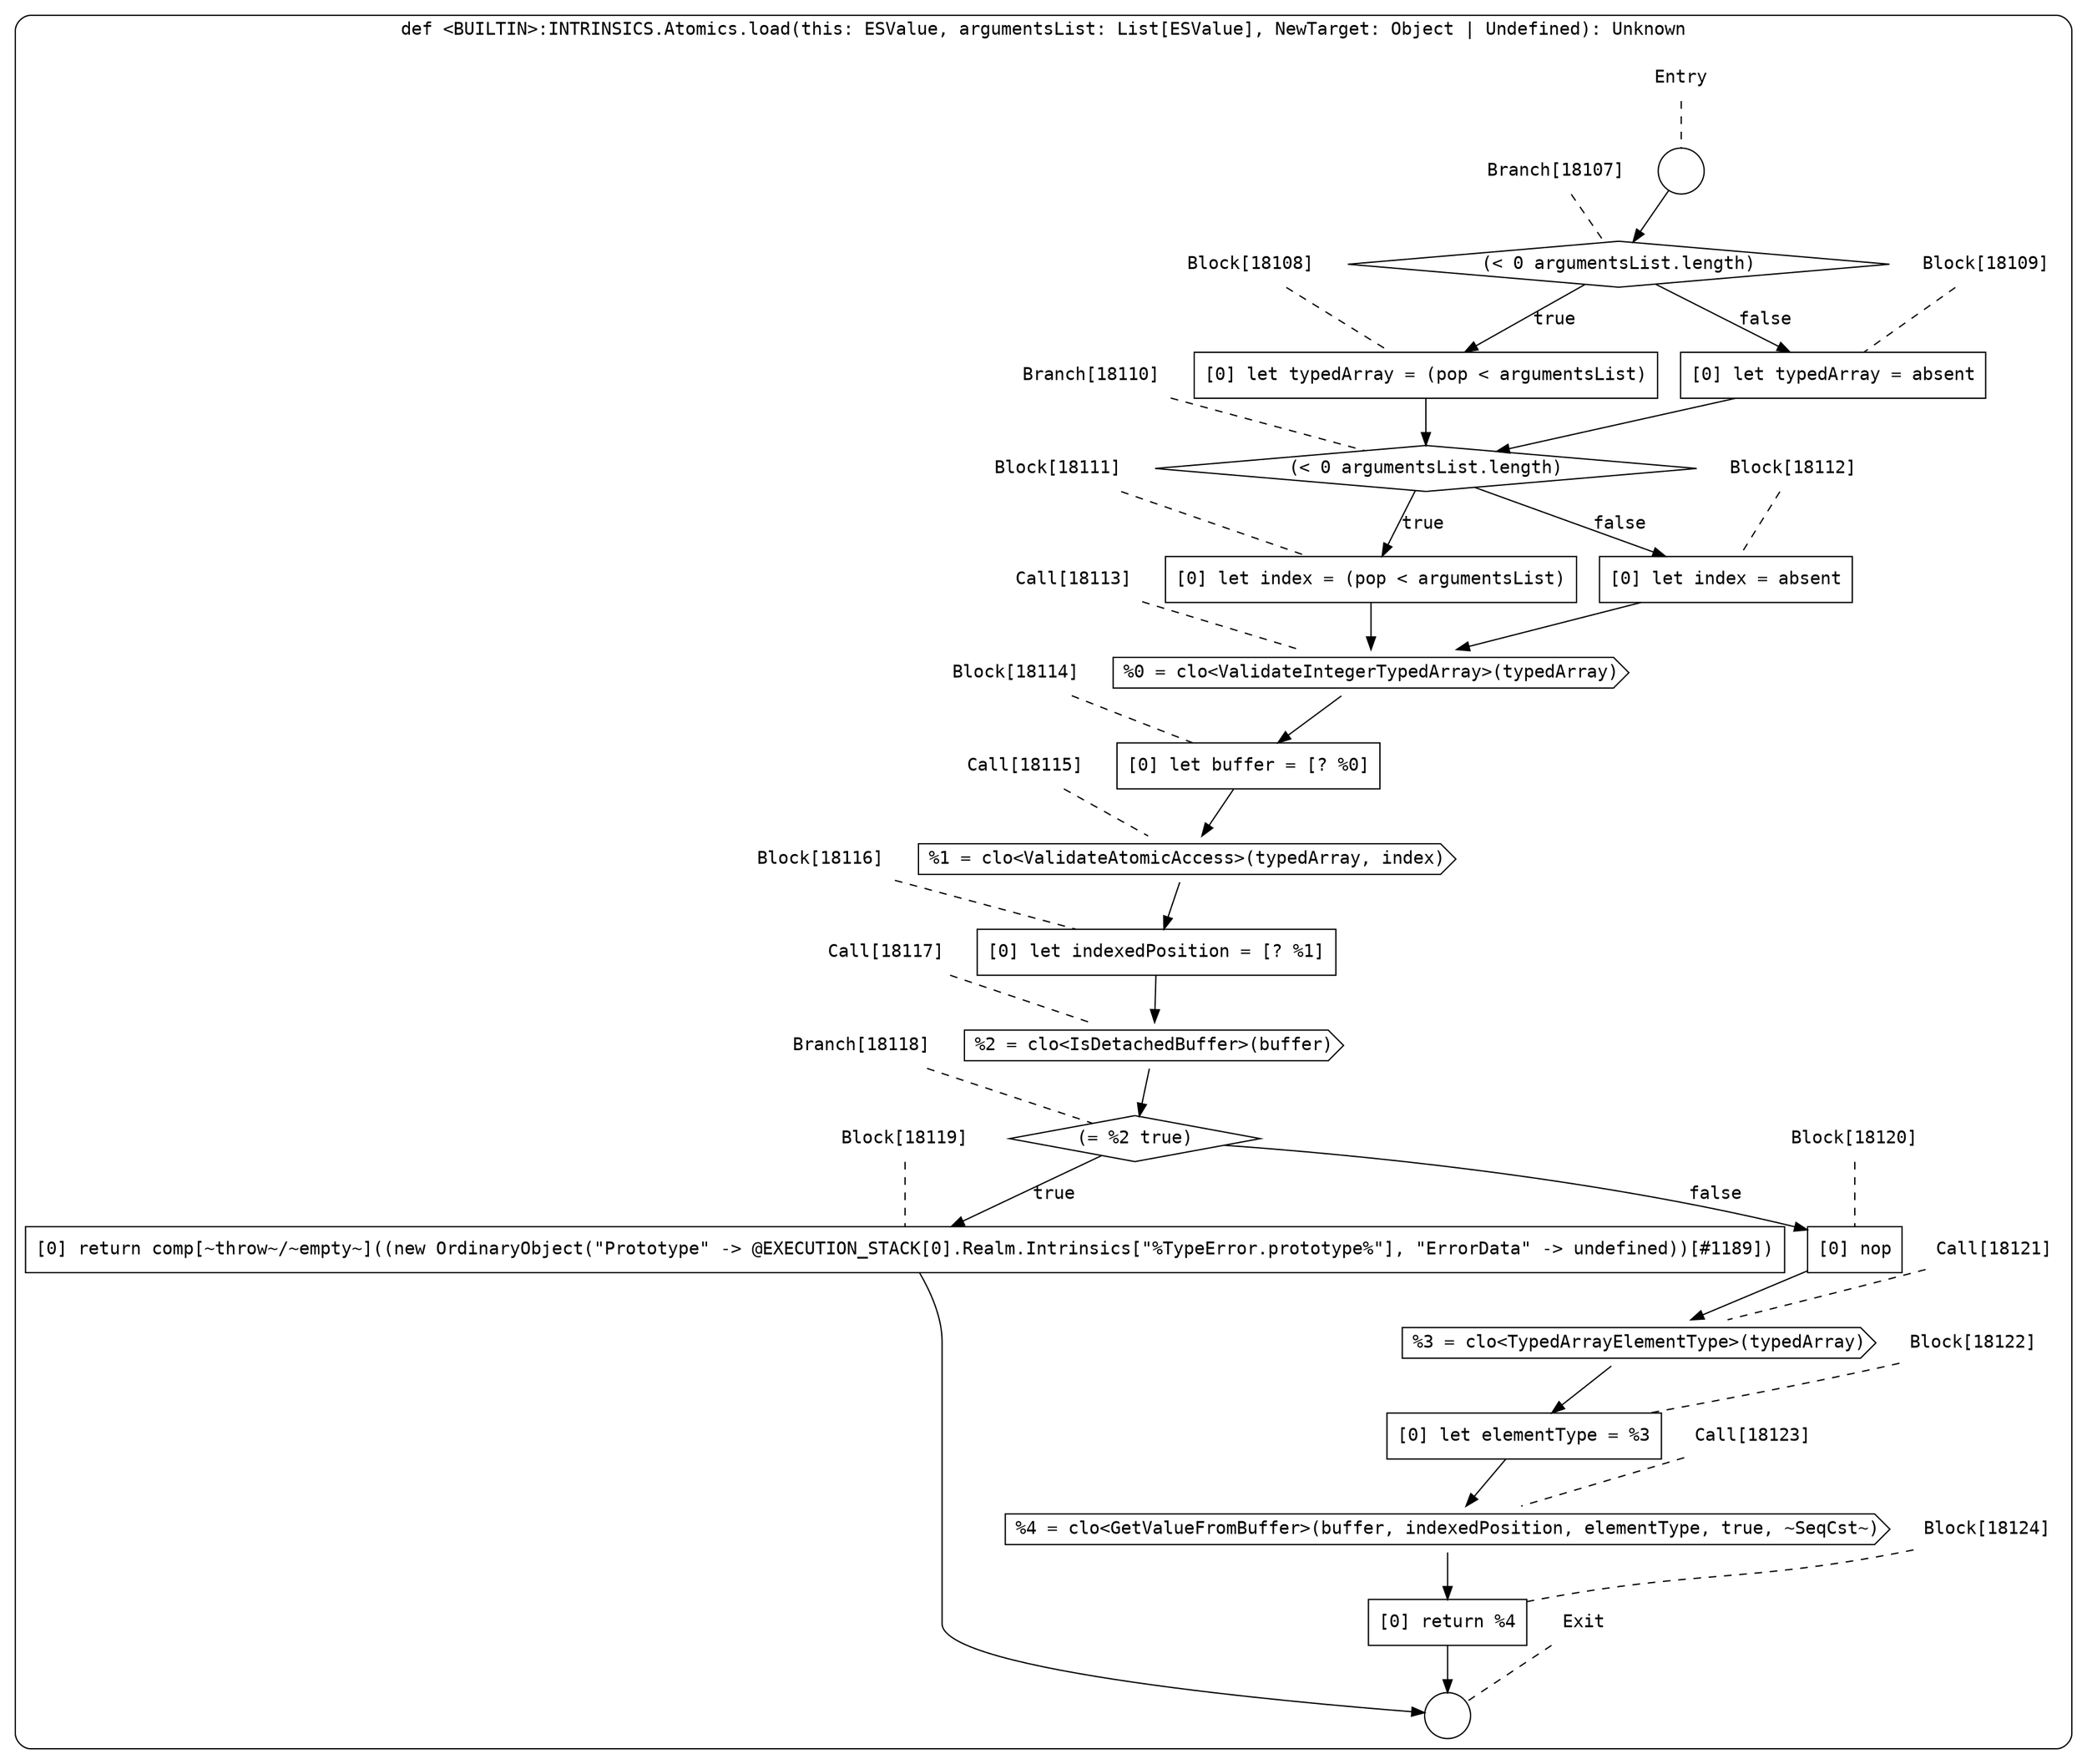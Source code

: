 digraph {
  graph [fontname = "Consolas"]
  node [fontname = "Consolas"]
  edge [fontname = "Consolas"]
  subgraph cluster2538 {
    label = "def <BUILTIN>:INTRINSICS.Atomics.load(this: ESValue, argumentsList: List[ESValue], NewTarget: Object | Undefined): Unknown"
    style = rounded
    cluster2538_entry_name [shape=none, label=<<font color="black">Entry</font>>]
    cluster2538_entry_name -> cluster2538_entry [arrowhead=none, color="black", style=dashed]
    cluster2538_entry [shape=circle label=" " color="black" fillcolor="white" style=filled]
    cluster2538_entry -> node18107 [color="black"]
    cluster2538_exit_name [shape=none, label=<<font color="black">Exit</font>>]
    cluster2538_exit_name -> cluster2538_exit [arrowhead=none, color="black", style=dashed]
    cluster2538_exit [shape=circle label=" " color="black" fillcolor="white" style=filled]
    node18107_name [shape=none, label=<<font color="black">Branch[18107]</font>>]
    node18107_name -> node18107 [arrowhead=none, color="black", style=dashed]
    node18107 [shape=diamond, label=<<font color="black">(&lt; 0 argumentsList.length)</font>> color="black" fillcolor="white", style=filled]
    node18107 -> node18108 [label=<<font color="black">true</font>> color="black"]
    node18107 -> node18109 [label=<<font color="black">false</font>> color="black"]
    node18108_name [shape=none, label=<<font color="black">Block[18108]</font>>]
    node18108_name -> node18108 [arrowhead=none, color="black", style=dashed]
    node18108 [shape=box, label=<<font color="black">[0] let typedArray = (pop &lt; argumentsList)<BR ALIGN="LEFT"/></font>> color="black" fillcolor="white", style=filled]
    node18108 -> node18110 [color="black"]
    node18109_name [shape=none, label=<<font color="black">Block[18109]</font>>]
    node18109_name -> node18109 [arrowhead=none, color="black", style=dashed]
    node18109 [shape=box, label=<<font color="black">[0] let typedArray = absent<BR ALIGN="LEFT"/></font>> color="black" fillcolor="white", style=filled]
    node18109 -> node18110 [color="black"]
    node18110_name [shape=none, label=<<font color="black">Branch[18110]</font>>]
    node18110_name -> node18110 [arrowhead=none, color="black", style=dashed]
    node18110 [shape=diamond, label=<<font color="black">(&lt; 0 argumentsList.length)</font>> color="black" fillcolor="white", style=filled]
    node18110 -> node18111 [label=<<font color="black">true</font>> color="black"]
    node18110 -> node18112 [label=<<font color="black">false</font>> color="black"]
    node18111_name [shape=none, label=<<font color="black">Block[18111]</font>>]
    node18111_name -> node18111 [arrowhead=none, color="black", style=dashed]
    node18111 [shape=box, label=<<font color="black">[0] let index = (pop &lt; argumentsList)<BR ALIGN="LEFT"/></font>> color="black" fillcolor="white", style=filled]
    node18111 -> node18113 [color="black"]
    node18112_name [shape=none, label=<<font color="black">Block[18112]</font>>]
    node18112_name -> node18112 [arrowhead=none, color="black", style=dashed]
    node18112 [shape=box, label=<<font color="black">[0] let index = absent<BR ALIGN="LEFT"/></font>> color="black" fillcolor="white", style=filled]
    node18112 -> node18113 [color="black"]
    node18113_name [shape=none, label=<<font color="black">Call[18113]</font>>]
    node18113_name -> node18113 [arrowhead=none, color="black", style=dashed]
    node18113 [shape=cds, label=<<font color="black">%0 = clo&lt;ValidateIntegerTypedArray&gt;(typedArray)</font>> color="black" fillcolor="white", style=filled]
    node18113 -> node18114 [color="black"]
    node18114_name [shape=none, label=<<font color="black">Block[18114]</font>>]
    node18114_name -> node18114 [arrowhead=none, color="black", style=dashed]
    node18114 [shape=box, label=<<font color="black">[0] let buffer = [? %0]<BR ALIGN="LEFT"/></font>> color="black" fillcolor="white", style=filled]
    node18114 -> node18115 [color="black"]
    node18115_name [shape=none, label=<<font color="black">Call[18115]</font>>]
    node18115_name -> node18115 [arrowhead=none, color="black", style=dashed]
    node18115 [shape=cds, label=<<font color="black">%1 = clo&lt;ValidateAtomicAccess&gt;(typedArray, index)</font>> color="black" fillcolor="white", style=filled]
    node18115 -> node18116 [color="black"]
    node18116_name [shape=none, label=<<font color="black">Block[18116]</font>>]
    node18116_name -> node18116 [arrowhead=none, color="black", style=dashed]
    node18116 [shape=box, label=<<font color="black">[0] let indexedPosition = [? %1]<BR ALIGN="LEFT"/></font>> color="black" fillcolor="white", style=filled]
    node18116 -> node18117 [color="black"]
    node18117_name [shape=none, label=<<font color="black">Call[18117]</font>>]
    node18117_name -> node18117 [arrowhead=none, color="black", style=dashed]
    node18117 [shape=cds, label=<<font color="black">%2 = clo&lt;IsDetachedBuffer&gt;(buffer)</font>> color="black" fillcolor="white", style=filled]
    node18117 -> node18118 [color="black"]
    node18118_name [shape=none, label=<<font color="black">Branch[18118]</font>>]
    node18118_name -> node18118 [arrowhead=none, color="black", style=dashed]
    node18118 [shape=diamond, label=<<font color="black">(= %2 true)</font>> color="black" fillcolor="white", style=filled]
    node18118 -> node18119 [label=<<font color="black">true</font>> color="black"]
    node18118 -> node18120 [label=<<font color="black">false</font>> color="black"]
    node18119_name [shape=none, label=<<font color="black">Block[18119]</font>>]
    node18119_name -> node18119 [arrowhead=none, color="black", style=dashed]
    node18119 [shape=box, label=<<font color="black">[0] return comp[~throw~/~empty~]((new OrdinaryObject(&quot;Prototype&quot; -&gt; @EXECUTION_STACK[0].Realm.Intrinsics[&quot;%TypeError.prototype%&quot;], &quot;ErrorData&quot; -&gt; undefined))[#1189])<BR ALIGN="LEFT"/></font>> color="black" fillcolor="white", style=filled]
    node18119 -> cluster2538_exit [color="black"]
    node18120_name [shape=none, label=<<font color="black">Block[18120]</font>>]
    node18120_name -> node18120 [arrowhead=none, color="black", style=dashed]
    node18120 [shape=box, label=<<font color="black">[0] nop<BR ALIGN="LEFT"/></font>> color="black" fillcolor="white", style=filled]
    node18120 -> node18121 [color="black"]
    node18121_name [shape=none, label=<<font color="black">Call[18121]</font>>]
    node18121_name -> node18121 [arrowhead=none, color="black", style=dashed]
    node18121 [shape=cds, label=<<font color="black">%3 = clo&lt;TypedArrayElementType&gt;(typedArray)</font>> color="black" fillcolor="white", style=filled]
    node18121 -> node18122 [color="black"]
    node18122_name [shape=none, label=<<font color="black">Block[18122]</font>>]
    node18122_name -> node18122 [arrowhead=none, color="black", style=dashed]
    node18122 [shape=box, label=<<font color="black">[0] let elementType = %3<BR ALIGN="LEFT"/></font>> color="black" fillcolor="white", style=filled]
    node18122 -> node18123 [color="black"]
    node18123_name [shape=none, label=<<font color="black">Call[18123]</font>>]
    node18123_name -> node18123 [arrowhead=none, color="black", style=dashed]
    node18123 [shape=cds, label=<<font color="black">%4 = clo&lt;GetValueFromBuffer&gt;(buffer, indexedPosition, elementType, true, ~SeqCst~)</font>> color="black" fillcolor="white", style=filled]
    node18123 -> node18124 [color="black"]
    node18124_name [shape=none, label=<<font color="black">Block[18124]</font>>]
    node18124_name -> node18124 [arrowhead=none, color="black", style=dashed]
    node18124 [shape=box, label=<<font color="black">[0] return %4<BR ALIGN="LEFT"/></font>> color="black" fillcolor="white", style=filled]
    node18124 -> cluster2538_exit [color="black"]
  }
}